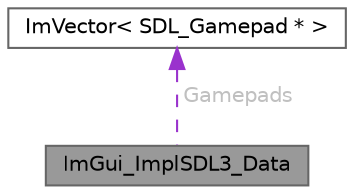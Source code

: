 digraph "ImGui_ImplSDL3_Data"
{
 // LATEX_PDF_SIZE
  bgcolor="transparent";
  edge [fontname=Helvetica,fontsize=10,labelfontname=Helvetica,labelfontsize=10];
  node [fontname=Helvetica,fontsize=10,shape=box,height=0.2,width=0.4];
  Node1 [id="Node000001",label="ImGui_ImplSDL3_Data",height=0.2,width=0.4,color="gray40", fillcolor="grey60", style="filled", fontcolor="black",tooltip=" "];
  Node2 -> Node1 [id="edge1_Node000001_Node000002",dir="back",color="darkorchid3",style="dashed",tooltip=" ",label=" Gamepads",fontcolor="grey" ];
  Node2 [id="Node000002",label="ImVector\< SDL_Gamepad * \>",height=0.2,width=0.4,color="gray40", fillcolor="white", style="filled",URL="$struct_im_vector.html",tooltip=" "];
}
